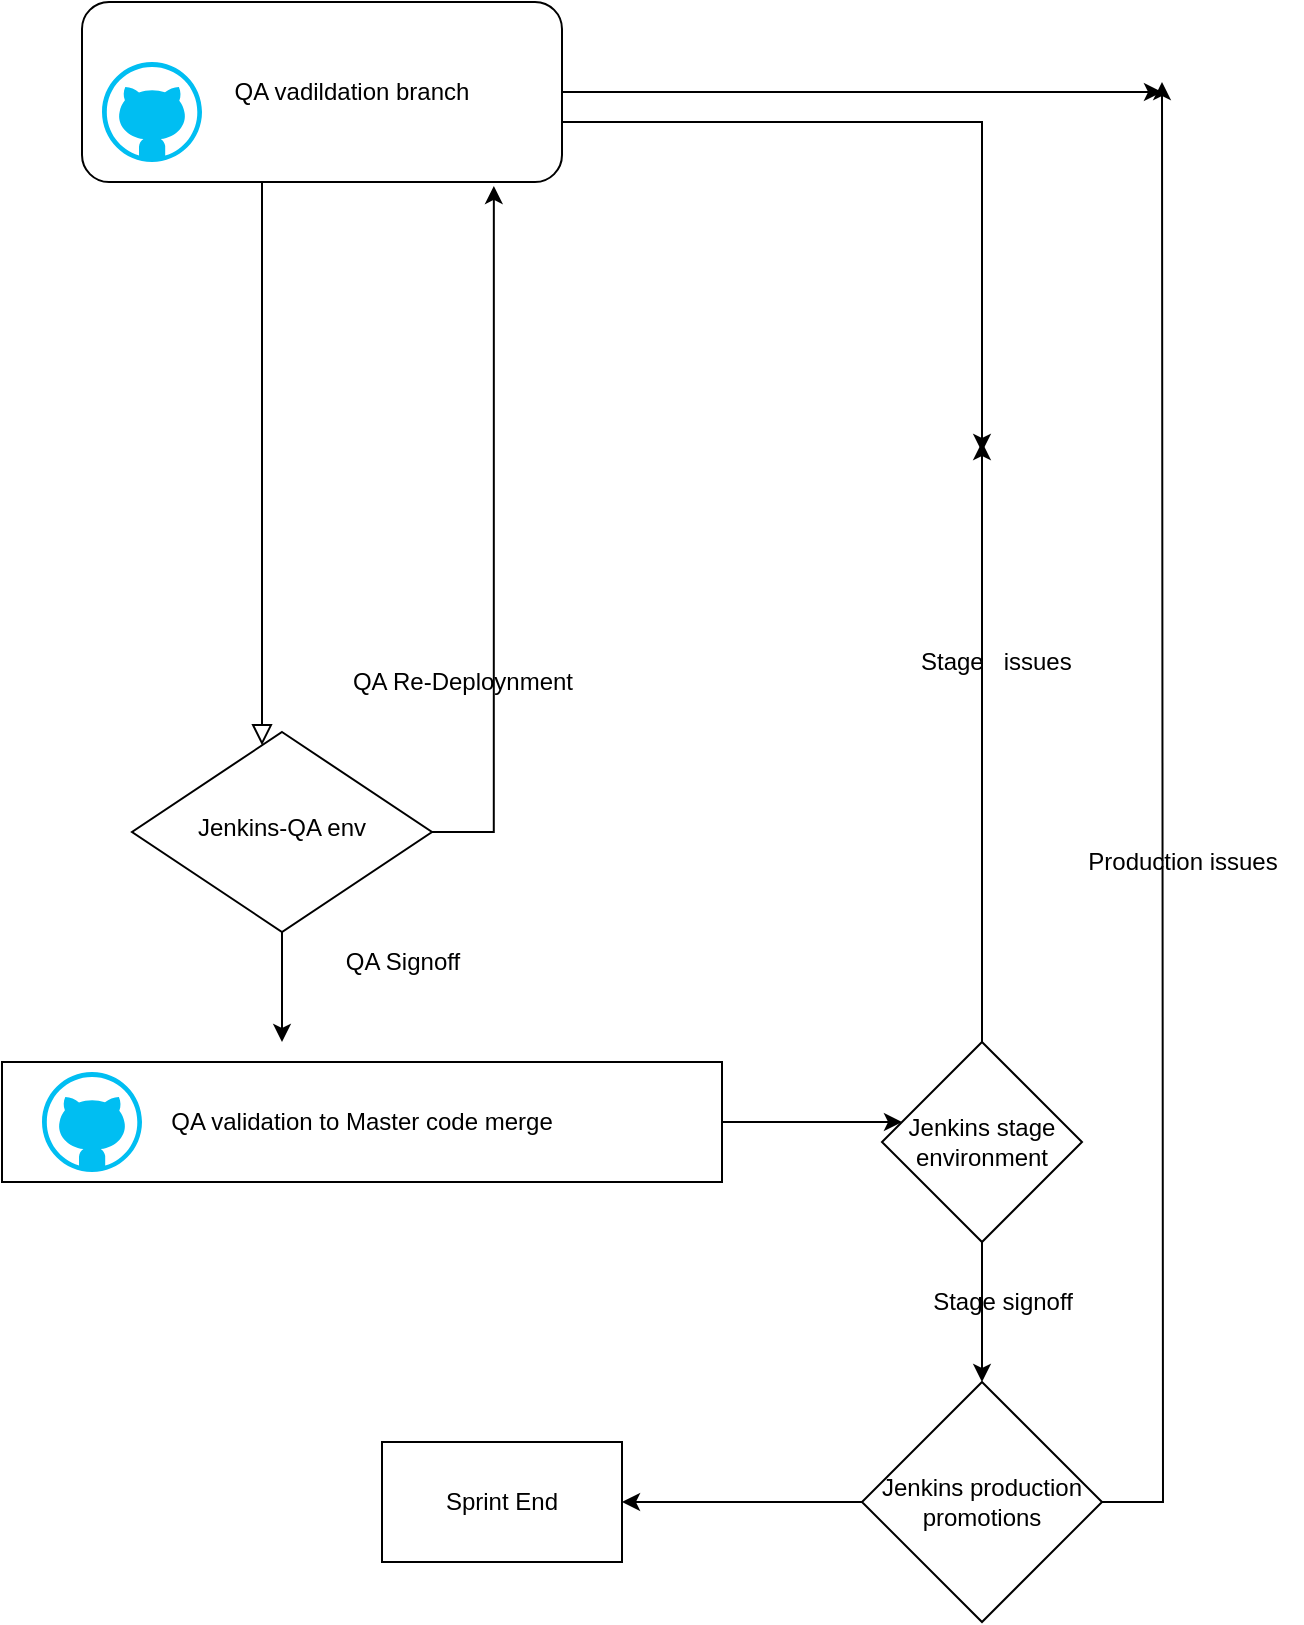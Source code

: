<mxfile version="20.3.1" type="github"><diagram id="C5RBs43oDa-KdzZeNtuy" name="Page-1"><mxGraphModel dx="782" dy="1605" grid="1" gridSize="10" guides="1" tooltips="1" connect="1" arrows="1" fold="1" page="1" pageScale="1" pageWidth="827" pageHeight="1169" math="0" shadow="0"><root><mxCell id="WIyWlLk6GJQsqaUBKTNV-0"/><mxCell id="WIyWlLk6GJQsqaUBKTNV-1" parent="WIyWlLk6GJQsqaUBKTNV-0"/><mxCell id="WIyWlLk6GJQsqaUBKTNV-2" value="" style="rounded=0;html=1;jettySize=auto;orthogonalLoop=1;fontSize=11;endArrow=block;endFill=0;endSize=8;strokeWidth=1;shadow=0;labelBackgroundColor=none;edgeStyle=orthogonalEdgeStyle;" parent="WIyWlLk6GJQsqaUBKTNV-1" source="WIyWlLk6GJQsqaUBKTNV-3" target="WIyWlLk6GJQsqaUBKTNV-6" edge="1"><mxGeometry relative="1" as="geometry"><Array as="points"><mxPoint x="230" y="160"/><mxPoint x="230" y="160"/></Array></mxGeometry></mxCell><mxCell id="TpTzWKCL01YnQL0wbRZd-62" style="edgeStyle=orthogonalEdgeStyle;rounded=0;orthogonalLoop=1;jettySize=auto;html=1;exitX=1;exitY=0.5;exitDx=0;exitDy=0;endArrow=classic;endFill=1;" parent="WIyWlLk6GJQsqaUBKTNV-1" source="WIyWlLk6GJQsqaUBKTNV-3" edge="1"><mxGeometry relative="1" as="geometry"><mxPoint x="590" y="35" as="targetPoint"/><Array as="points"><mxPoint x="380" y="-130"/><mxPoint x="590" y="-130"/></Array></mxGeometry></mxCell><mxCell id="TpTzWKCL01YnQL0wbRZd-68" style="edgeStyle=orthogonalEdgeStyle;rounded=0;orthogonalLoop=1;jettySize=auto;html=1;endArrow=classic;endFill=1;" parent="WIyWlLk6GJQsqaUBKTNV-1" source="WIyWlLk6GJQsqaUBKTNV-3" edge="1"><mxGeometry relative="1" as="geometry"><mxPoint x="680" y="-145" as="targetPoint"/></mxGeometry></mxCell><mxCell id="WIyWlLk6GJQsqaUBKTNV-3" value="&amp;nbsp; &amp;nbsp; &amp;nbsp; &amp;nbsp; &amp;nbsp;QA vadildation branch" style="rounded=1;whiteSpace=wrap;html=1;fontSize=12;glass=0;strokeWidth=1;shadow=0;" parent="WIyWlLk6GJQsqaUBKTNV-1" vertex="1"><mxGeometry x="140" y="-190" width="240" height="90" as="geometry"/></mxCell><mxCell id="TpTzWKCL01YnQL0wbRZd-44" style="edgeStyle=orthogonalEdgeStyle;rounded=0;orthogonalLoop=1;jettySize=auto;html=1;exitX=1;exitY=0.5;exitDx=0;exitDy=0;entryX=0.858;entryY=1.022;entryDx=0;entryDy=0;entryPerimeter=0;endArrow=classic;endFill=1;" parent="WIyWlLk6GJQsqaUBKTNV-1" source="WIyWlLk6GJQsqaUBKTNV-6" target="WIyWlLk6GJQsqaUBKTNV-3" edge="1"><mxGeometry relative="1" as="geometry"/></mxCell><mxCell id="TpTzWKCL01YnQL0wbRZd-64" style="edgeStyle=orthogonalEdgeStyle;rounded=0;orthogonalLoop=1;jettySize=auto;html=1;endArrow=classic;endFill=1;" parent="WIyWlLk6GJQsqaUBKTNV-1" source="WIyWlLk6GJQsqaUBKTNV-6" edge="1"><mxGeometry relative="1" as="geometry"><mxPoint x="240" y="330" as="targetPoint"/></mxGeometry></mxCell><mxCell id="WIyWlLk6GJQsqaUBKTNV-6" value="Jenkins-QA env" style="rhombus;whiteSpace=wrap;html=1;shadow=0;fontFamily=Helvetica;fontSize=12;align=center;strokeWidth=1;spacing=6;spacingTop=-4;" parent="WIyWlLk6GJQsqaUBKTNV-1" vertex="1"><mxGeometry x="165" y="175" width="150" height="100" as="geometry"/></mxCell><mxCell id="TpTzWKCL01YnQL0wbRZd-2" value="" style="verticalLabelPosition=bottom;html=1;verticalAlign=top;align=center;strokeColor=none;fillColor=#00BEF2;shape=mxgraph.azure.github_code;pointerEvents=1;" parent="WIyWlLk6GJQsqaUBKTNV-1" vertex="1"><mxGeometry x="150" y="-160" width="50" height="50" as="geometry"/></mxCell><mxCell id="TpTzWKCL01YnQL0wbRZd-7" value="QA Signoff" style="text;html=1;align=center;verticalAlign=middle;resizable=0;points=[];autosize=1;strokeColor=none;fillColor=none;" parent="WIyWlLk6GJQsqaUBKTNV-1" vertex="1"><mxGeometry x="260" y="275" width="80" height="30" as="geometry"/></mxCell><mxCell id="TpTzWKCL01YnQL0wbRZd-18" style="edgeStyle=orthogonalEdgeStyle;rounded=0;orthogonalLoop=1;jettySize=auto;html=1;exitX=1;exitY=0.5;exitDx=0;exitDy=0;" parent="WIyWlLk6GJQsqaUBKTNV-1" source="TpTzWKCL01YnQL0wbRZd-9" edge="1"><mxGeometry relative="1" as="geometry"><mxPoint x="550" y="370" as="targetPoint"/></mxGeometry></mxCell><mxCell id="TpTzWKCL01YnQL0wbRZd-9" value="QA validation to Master code merge" style="rounded=0;whiteSpace=wrap;html=1;" parent="WIyWlLk6GJQsqaUBKTNV-1" vertex="1"><mxGeometry x="100" y="340" width="360" height="60" as="geometry"/></mxCell><mxCell id="TpTzWKCL01YnQL0wbRZd-10" value="" style="verticalLabelPosition=bottom;html=1;verticalAlign=top;align=center;strokeColor=none;fillColor=#00BEF2;shape=mxgraph.azure.github_code;pointerEvents=1;" parent="WIyWlLk6GJQsqaUBKTNV-1" vertex="1"><mxGeometry x="120" y="345" width="50" height="50" as="geometry"/></mxCell><mxCell id="TpTzWKCL01YnQL0wbRZd-30" style="edgeStyle=orthogonalEdgeStyle;rounded=0;orthogonalLoop=1;jettySize=auto;html=1;exitX=0.5;exitY=1;exitDx=0;exitDy=0;" parent="WIyWlLk6GJQsqaUBKTNV-1" source="TpTzWKCL01YnQL0wbRZd-20" edge="1"><mxGeometry relative="1" as="geometry"><mxPoint x="590" y="500" as="targetPoint"/></mxGeometry></mxCell><mxCell id="TpTzWKCL01YnQL0wbRZd-61" style="edgeStyle=orthogonalEdgeStyle;rounded=0;orthogonalLoop=1;jettySize=auto;html=1;endArrow=classic;endFill=1;" parent="WIyWlLk6GJQsqaUBKTNV-1" source="TpTzWKCL01YnQL0wbRZd-20" edge="1"><mxGeometry relative="1" as="geometry"><mxPoint x="590" y="30" as="targetPoint"/></mxGeometry></mxCell><mxCell id="TpTzWKCL01YnQL0wbRZd-20" value="Jenkins stage environment" style="rhombus;whiteSpace=wrap;html=1;" parent="WIyWlLk6GJQsqaUBKTNV-1" vertex="1"><mxGeometry x="540" y="330" width="100" height="100" as="geometry"/></mxCell><mxCell id="TpTzWKCL01YnQL0wbRZd-32" value="Stage signoff" style="text;html=1;align=center;verticalAlign=middle;resizable=0;points=[];autosize=1;strokeColor=none;fillColor=none;" parent="WIyWlLk6GJQsqaUBKTNV-1" vertex="1"><mxGeometry x="555" y="445" width="90" height="30" as="geometry"/></mxCell><mxCell id="TpTzWKCL01YnQL0wbRZd-36" style="edgeStyle=orthogonalEdgeStyle;rounded=0;orthogonalLoop=1;jettySize=auto;html=1;exitX=1;exitY=0.5;exitDx=0;exitDy=0;" parent="WIyWlLk6GJQsqaUBKTNV-1" source="TpTzWKCL01YnQL0wbRZd-33" edge="1"><mxGeometry relative="1" as="geometry"><mxPoint x="680" y="-150" as="targetPoint"/></mxGeometry></mxCell><mxCell id="TpTzWKCL01YnQL0wbRZd-40" style="edgeStyle=orthogonalEdgeStyle;rounded=0;orthogonalLoop=1;jettySize=auto;html=1;exitX=0;exitY=0.5;exitDx=0;exitDy=0;endArrow=classic;endFill=1;" parent="WIyWlLk6GJQsqaUBKTNV-1" source="TpTzWKCL01YnQL0wbRZd-33" target="TpTzWKCL01YnQL0wbRZd-41" edge="1"><mxGeometry relative="1" as="geometry"><mxPoint x="350" y="560" as="targetPoint"/></mxGeometry></mxCell><mxCell id="TpTzWKCL01YnQL0wbRZd-33" value="Jenkins production promotions" style="rhombus;whiteSpace=wrap;html=1;" parent="WIyWlLk6GJQsqaUBKTNV-1" vertex="1"><mxGeometry x="530" y="500" width="120" height="120" as="geometry"/></mxCell><mxCell id="TpTzWKCL01YnQL0wbRZd-37" value="Production issues" style="text;html=1;align=center;verticalAlign=middle;resizable=0;points=[];autosize=1;strokeColor=none;fillColor=none;" parent="WIyWlLk6GJQsqaUBKTNV-1" vertex="1"><mxGeometry x="630" y="225" width="120" height="30" as="geometry"/></mxCell><mxCell id="TpTzWKCL01YnQL0wbRZd-41" value="Sprint End" style="rounded=0;whiteSpace=wrap;html=1;" parent="WIyWlLk6GJQsqaUBKTNV-1" vertex="1"><mxGeometry x="290" y="530" width="120" height="60" as="geometry"/></mxCell><mxCell id="TpTzWKCL01YnQL0wbRZd-45" value="QA Re-Deploynment" style="text;html=1;align=center;verticalAlign=middle;resizable=0;points=[];autosize=1;strokeColor=none;fillColor=none;" parent="WIyWlLk6GJQsqaUBKTNV-1" vertex="1"><mxGeometry x="265" y="135" width="130" height="30" as="geometry"/></mxCell><mxCell id="TpTzWKCL01YnQL0wbRZd-63" value="&amp;nbsp; &amp;nbsp; &amp;nbsp; &amp;nbsp; &amp;nbsp; &amp;nbsp; &amp;nbsp; &amp;nbsp; Stage&amp;nbsp; &amp;nbsp;issues" style="text;html=1;align=center;verticalAlign=middle;resizable=0;points=[];autosize=1;strokeColor=none;fillColor=none;" parent="WIyWlLk6GJQsqaUBKTNV-1" vertex="1"><mxGeometry x="495" y="125" width="150" height="30" as="geometry"/></mxCell></root></mxGraphModel></diagram></mxfile>